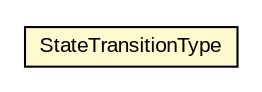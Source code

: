 #!/usr/local/bin/dot
#
# Class diagram 
# Generated by UMLGraph version R5_6-24-gf6e263 (http://www.umlgraph.org/)
#

digraph G {
	edge [fontname="arial",fontsize=10,labelfontname="arial",labelfontsize=10];
	node [fontname="arial",fontsize=10,shape=plaintext];
	nodesep=0.25;
	ranksep=0.5;
	// org.oasis_open.docs.wsdm.muws2_2.StateTransitionType
	c385692 [label=<<table title="org.oasis_open.docs.wsdm.muws2_2.StateTransitionType" border="0" cellborder="1" cellspacing="0" cellpadding="2" port="p" bgcolor="lemonChiffon" href="./StateTransitionType.html">
		<tr><td><table border="0" cellspacing="0" cellpadding="1">
<tr><td align="center" balign="center"> StateTransitionType </td></tr>
		</table></td></tr>
		</table>>, URL="./StateTransitionType.html", fontname="arial", fontcolor="black", fontsize=10.0];
}

